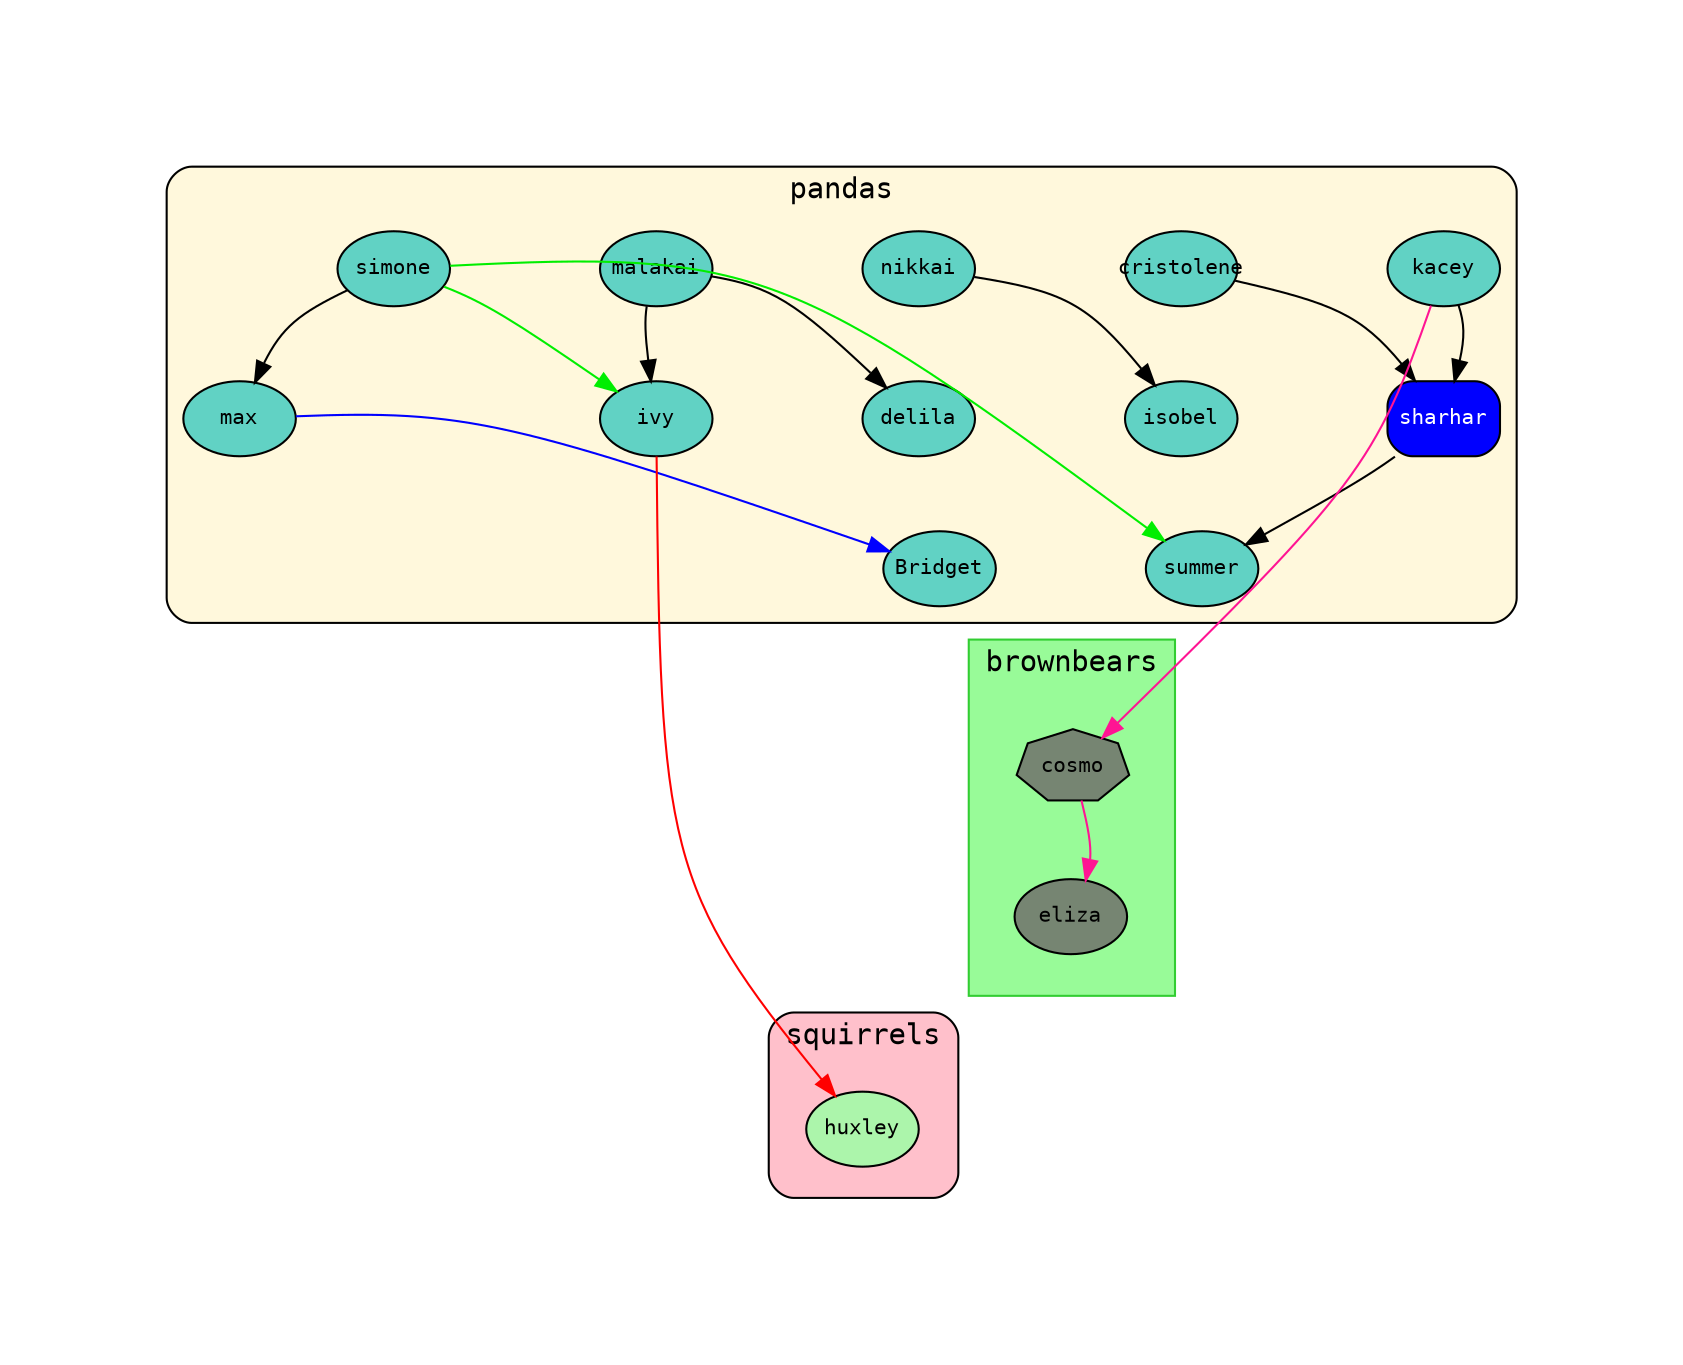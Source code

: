 digraph {
graph[overlap=false, layout="dot", splines="curved", concentrate=true, dpi=72, pad=1, rankdir="TB", nodesep=1]
node[fontname="Monospace"]
edge[fontname="Monospace"]

subgraph cluster9831 {
graph[dpi=100, label="pandas", bgcolor="cornsilk1", style="rounded", rank="source", fontname="Monospace", rankdir=TP]
node[fontname="Monospace"]
edge[fontname="Monospace"]

node9837[style="filled,rounded", fontsize=10, fixedsize="true", shape="ellipse", margin="0.1", label="delila", fillcolor="#61d2c4"]
node9832[style="filled,rounded", fontsize=10, fixedsize="true", shape="ellipse", margin="0.1", label="cristolene", fillcolor="#61d2c4"]
node9834[style="filled,rounded", fontsize=10, fixedsize="true", shape="ellipse", margin="0.1", label="nikkai", fillcolor="#61d2c4"]
node9835[style="filled,rounded", fontsize=10, fixedsize="true", shape="ellipse", margin="0.1", label="malakai", fillcolor="#61d2c4"]
node9838[style="filled,rounded", fontsize=10, fixedsize="true", shape="ellipse", margin="0.1", label="max", fillcolor="#61d2c4"]
node9839[style="filled,rounded", fontsize=10, fixedsize="true", shape="ellipse", margin="0.1", label="Bridget", fillcolor="#61d2c4"]
node9833[style="filled,rounded", fontsize=10, fixedsize="true", shape="ellipse", margin="0.1", label="simone", fillcolor="#61d2c4"]
node9840[style="filled,rounded", fontsize=10, fixedsize="true", shape="rect", margin="0.1", label="sharhar", fillcolor="blue", fontcolor="white"]
node9841[style="filled,rounded", fontsize=10, fixedsize="true", shape="ellipse", margin="0.1", label="isobel", fillcolor="#61d2c4"]
node9836[style="filled,rounded", fontsize=10, fixedsize="true", shape="ellipse", margin="0.1", label="kacey", fillcolor="#61d2c4"]
node9842[style="filled,rounded", fontsize=10, fixedsize="true", shape="ellipse", margin="0.1", label="summer", fillcolor="#61d2c4"]
node9843[style="filled,rounded", fontsize=10, fixedsize="true", shape="ellipse", margin="0.1", label="ivy", fillcolor="#61d2c4"]
{ rank=same; node9832, node9833, node9834, node9835, node9836 }

}

subgraph cluster9844 {
graph[dpi=100, label="squirrels", bgcolor="pink", style="rounded", margin="15", fontname="Monospace", rankdir=TP]
node[fontname="Monospace"]
edge[fontname="Monospace"]

node9845[style="filled,rounded", fontsize=10, fixedsize="true", shape="ellipse", margin="0.1", label="huxley", fillcolor="#acf5ab"]
}

subgraph cluster9846 {
graph[dpi=100, label="brownbears", bgcolor="palegreen", color="limegreen", margin="20", fontname="Monospace", rankdir=TP]
node[fontname="Monospace"]
edge[fontname="Monospace"]

node9847[style="filled,rounded", fontsize=10, fixedsize="true", shape="ellipse", margin="0.1", label="eliza", fillcolor="#768572"]
node9848[style="filled", fontsize=10, fixedsize="true", shape="septagon", margin="0.1", label="cosmo", fillcolor="#768572"]
}

node9832 -> node9840[label=""]
node9834 -> node9841[label=""]
node9847 -> node9845[style="invis", label=""]
node9835 -> node9837[label=""]
node9835 -> node9843[label=""]
node9838 -> node9839[color="blue", label=""]
node9839 -> node9848[style="invis", label=""]
node9833 -> node9838[label=""]
node9833 -> node9842[color="green2", label=""]
node9833 -> node9843[color="green2", label=""]
node9848 -> node9847[color="deeppink", label=""]
node9840 -> node9842[label=""]
node9836 -> node9848[color="deeppink", label=""]
node9836 -> node9840[label=""]
node9842 -> node9848[style="invis", label=""]
node9843 -> node9845[color="red", label=""]
}
